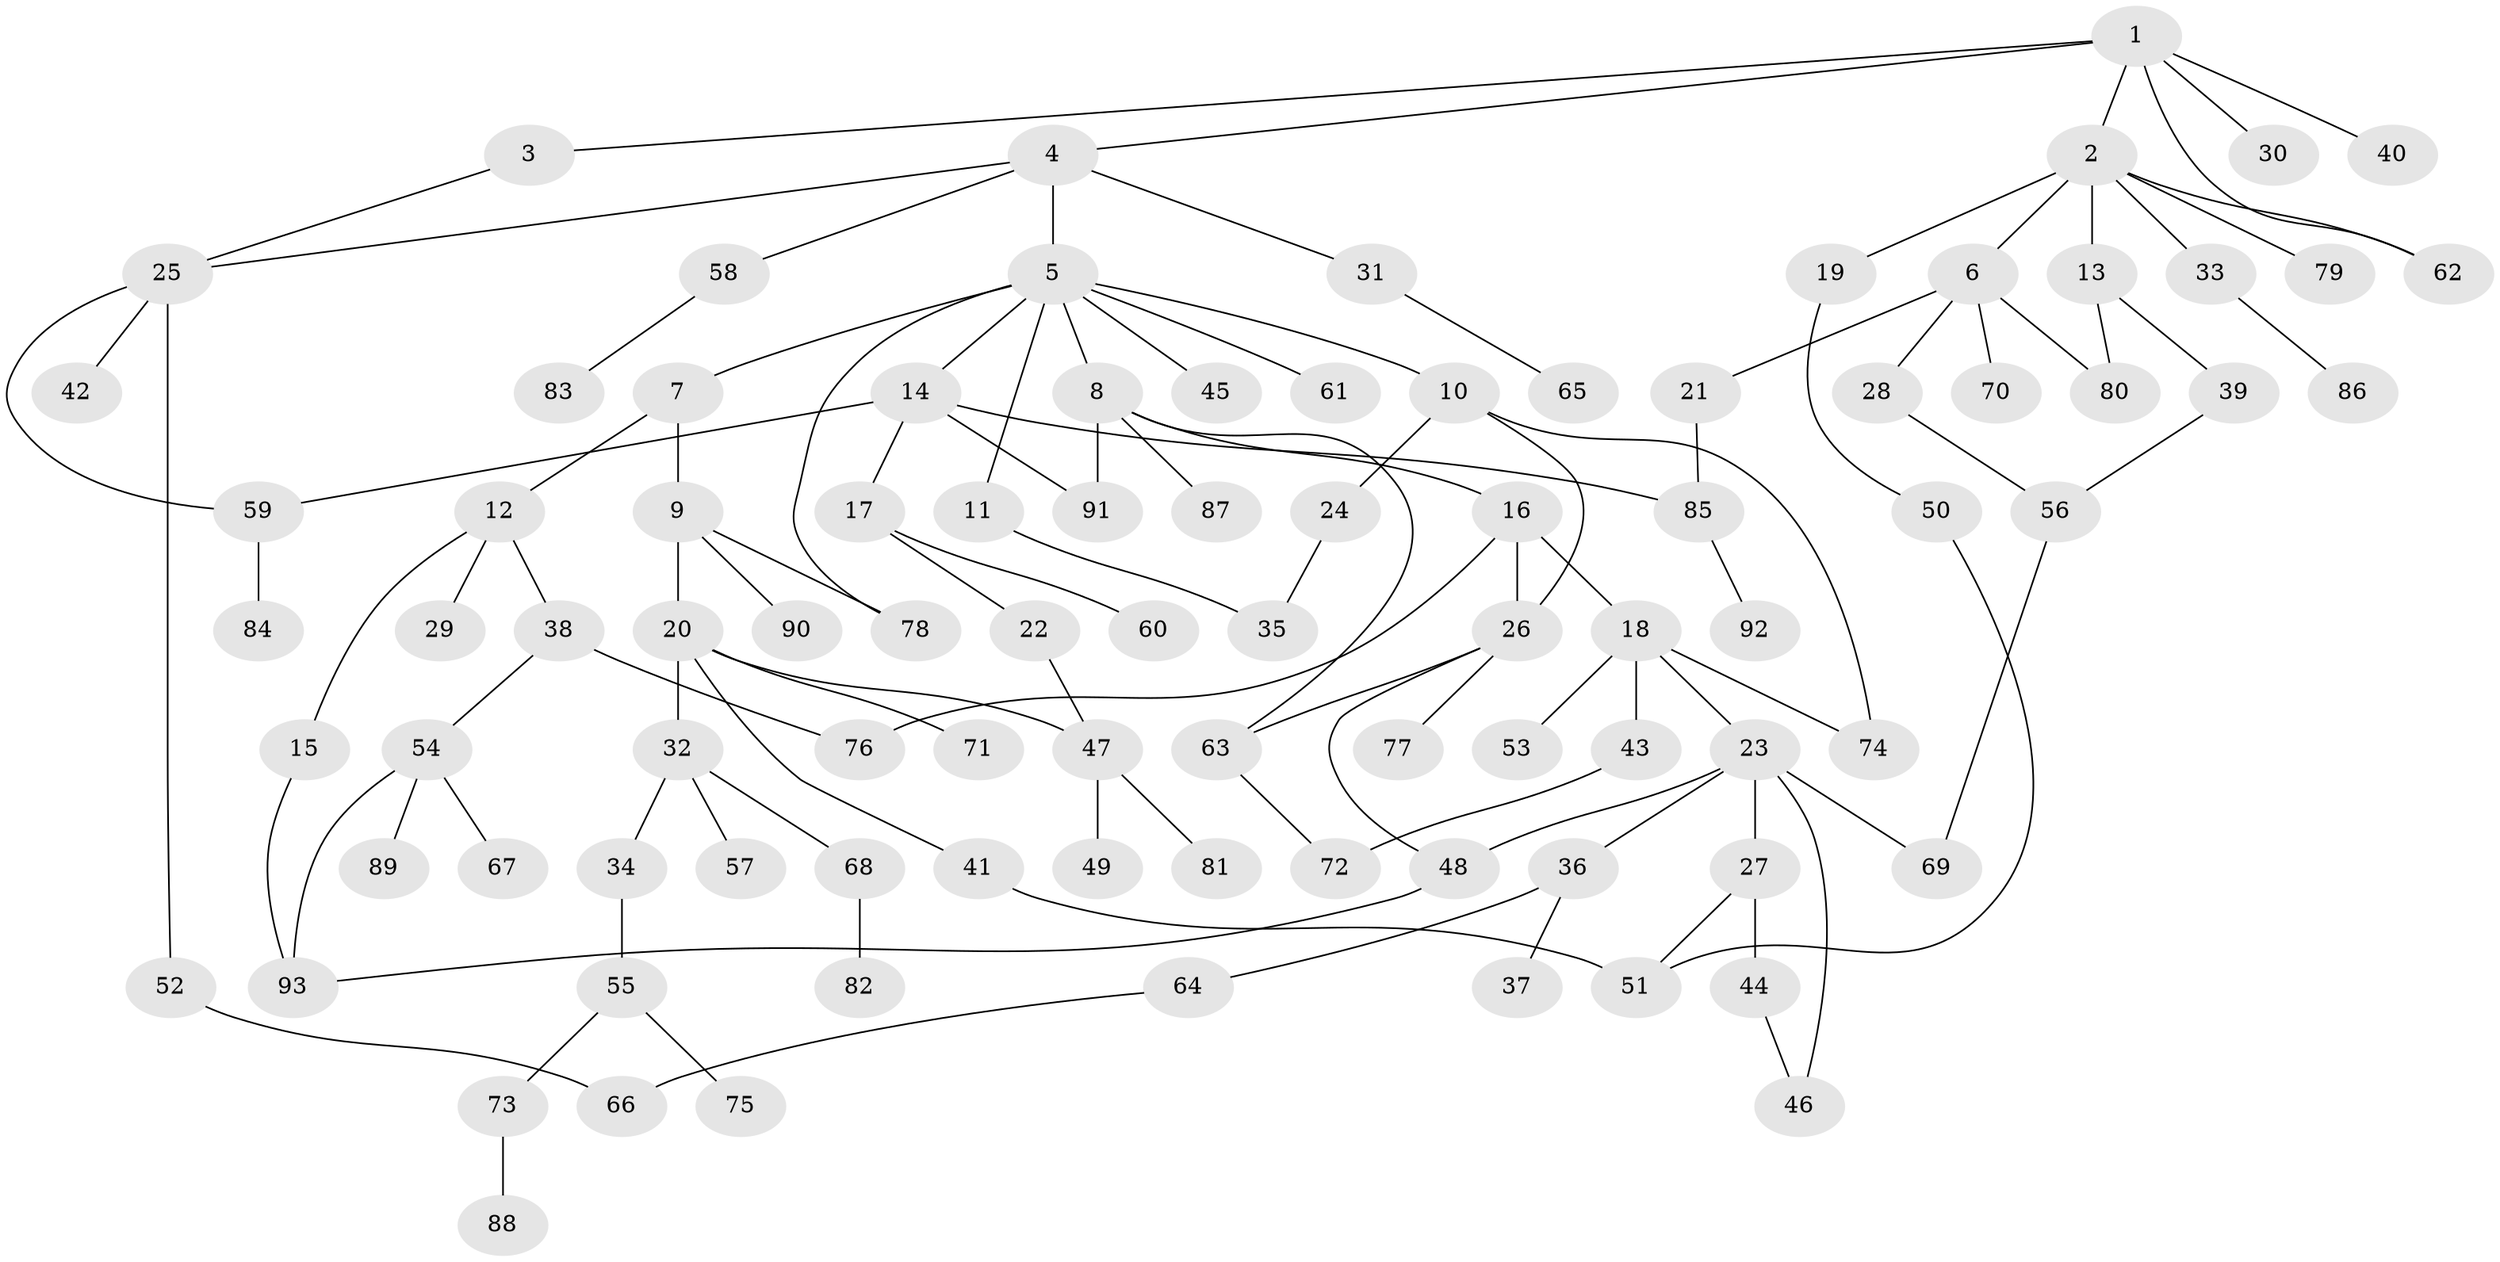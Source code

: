 // coarse degree distribution, {5: 0.08955223880597014, 7: 0.05970149253731343, 2: 0.3582089552238806, 8: 0.014925373134328358, 4: 0.05970149253731343, 3: 0.07462686567164178, 6: 0.029850746268656716, 1: 0.31343283582089554}
// Generated by graph-tools (version 1.1) at 2025/23/03/03/25 07:23:33]
// undirected, 93 vertices, 115 edges
graph export_dot {
graph [start="1"]
  node [color=gray90,style=filled];
  1;
  2;
  3;
  4;
  5;
  6;
  7;
  8;
  9;
  10;
  11;
  12;
  13;
  14;
  15;
  16;
  17;
  18;
  19;
  20;
  21;
  22;
  23;
  24;
  25;
  26;
  27;
  28;
  29;
  30;
  31;
  32;
  33;
  34;
  35;
  36;
  37;
  38;
  39;
  40;
  41;
  42;
  43;
  44;
  45;
  46;
  47;
  48;
  49;
  50;
  51;
  52;
  53;
  54;
  55;
  56;
  57;
  58;
  59;
  60;
  61;
  62;
  63;
  64;
  65;
  66;
  67;
  68;
  69;
  70;
  71;
  72;
  73;
  74;
  75;
  76;
  77;
  78;
  79;
  80;
  81;
  82;
  83;
  84;
  85;
  86;
  87;
  88;
  89;
  90;
  91;
  92;
  93;
  1 -- 2;
  1 -- 3;
  1 -- 4;
  1 -- 30;
  1 -- 40;
  1 -- 62;
  2 -- 6;
  2 -- 13;
  2 -- 19;
  2 -- 33;
  2 -- 62;
  2 -- 79;
  3 -- 25;
  4 -- 5;
  4 -- 31;
  4 -- 58;
  4 -- 25;
  5 -- 7;
  5 -- 8;
  5 -- 10;
  5 -- 11;
  5 -- 14;
  5 -- 45;
  5 -- 61;
  5 -- 78;
  6 -- 21;
  6 -- 28;
  6 -- 70;
  6 -- 80;
  7 -- 9;
  7 -- 12;
  8 -- 16;
  8 -- 87;
  8 -- 91;
  8 -- 63;
  9 -- 20;
  9 -- 90;
  9 -- 78;
  10 -- 24;
  10 -- 26;
  10 -- 74;
  11 -- 35;
  12 -- 15;
  12 -- 29;
  12 -- 38;
  13 -- 39;
  13 -- 80;
  14 -- 17;
  14 -- 59;
  14 -- 85;
  14 -- 91;
  15 -- 93;
  16 -- 18;
  16 -- 76;
  16 -- 26;
  17 -- 22;
  17 -- 60;
  18 -- 23;
  18 -- 43;
  18 -- 53;
  18 -- 74;
  19 -- 50;
  20 -- 32;
  20 -- 41;
  20 -- 71;
  20 -- 47;
  21 -- 85;
  22 -- 47;
  23 -- 27;
  23 -- 36;
  23 -- 48;
  23 -- 69;
  23 -- 46;
  24 -- 35;
  25 -- 42;
  25 -- 52;
  25 -- 59;
  26 -- 63;
  26 -- 77;
  26 -- 48;
  27 -- 44;
  27 -- 51;
  28 -- 56;
  31 -- 65;
  32 -- 34;
  32 -- 57;
  32 -- 68;
  33 -- 86;
  34 -- 55;
  36 -- 37;
  36 -- 64;
  38 -- 54;
  38 -- 76;
  39 -- 56;
  41 -- 51;
  43 -- 72;
  44 -- 46;
  47 -- 49;
  47 -- 81;
  48 -- 93;
  50 -- 51;
  52 -- 66;
  54 -- 67;
  54 -- 89;
  54 -- 93;
  55 -- 73;
  55 -- 75;
  56 -- 69;
  58 -- 83;
  59 -- 84;
  63 -- 72;
  64 -- 66;
  68 -- 82;
  73 -- 88;
  85 -- 92;
}
